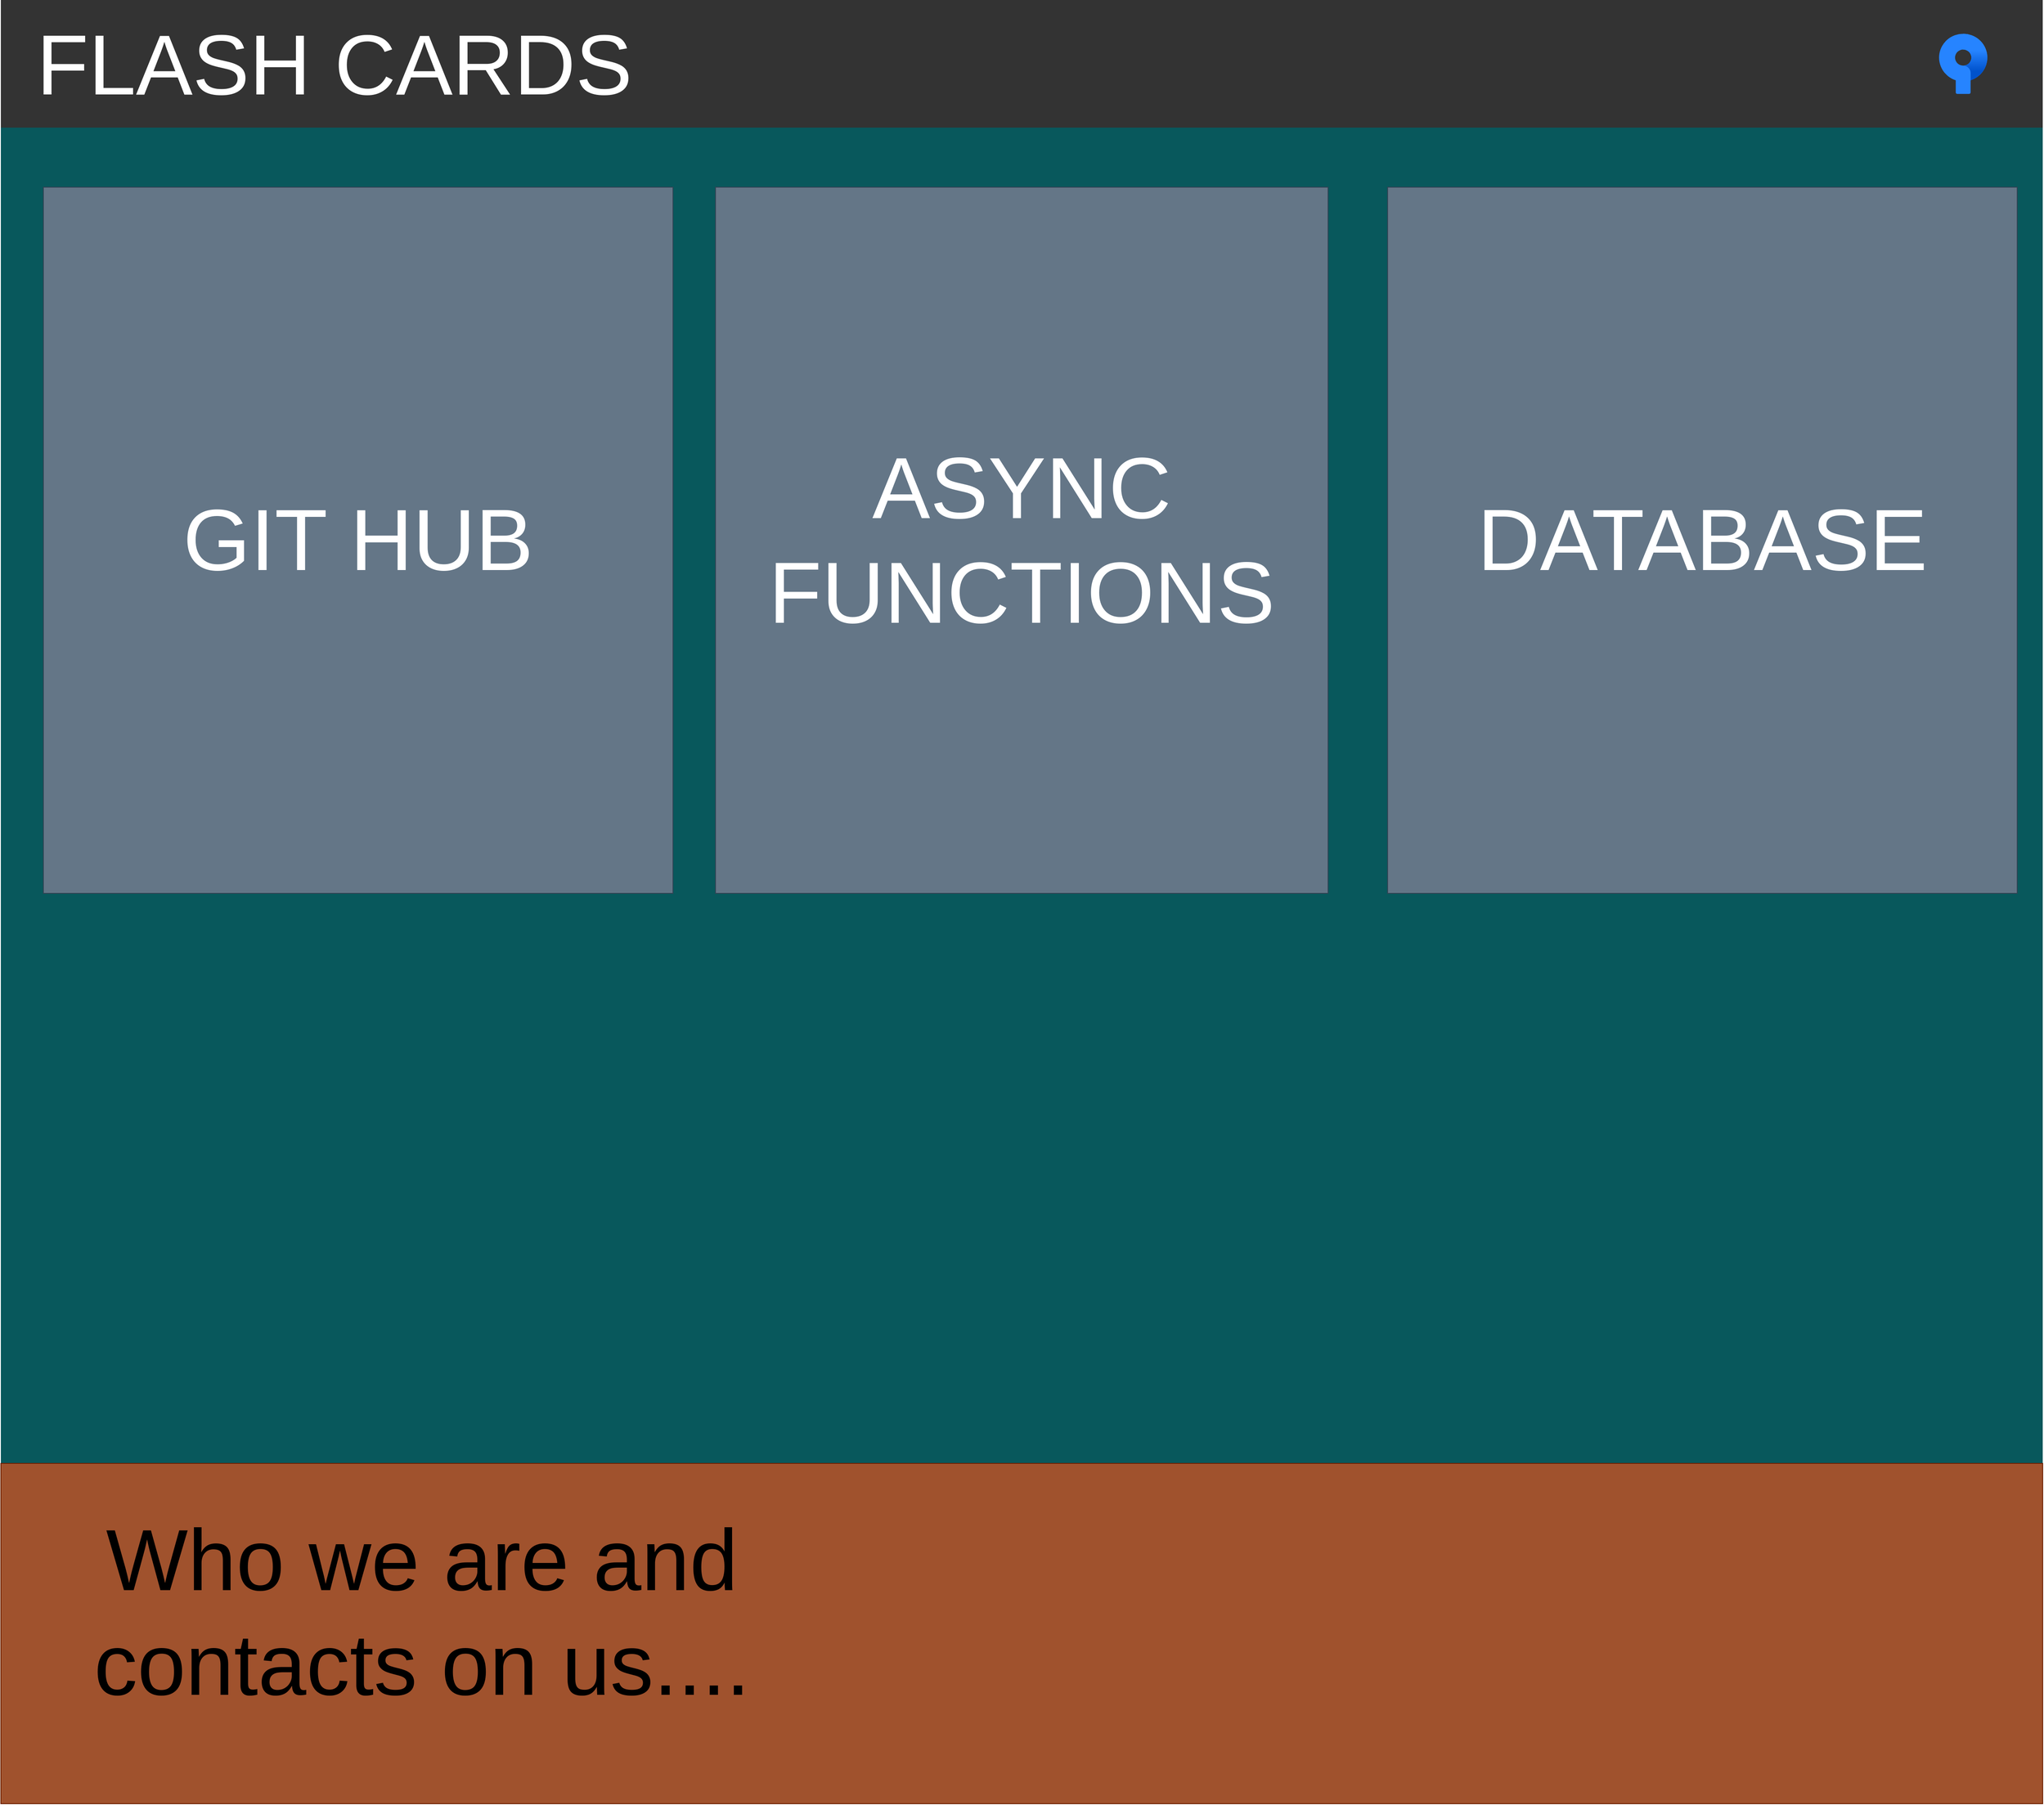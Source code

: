 <mxfile version="17.1.0" type="github">
  <diagram name="Page-1" id="5348f1db-0dfa-24cf-5d06-2057accb5106">
    <mxGraphModel dx="4740" dy="2540" grid="1" gridSize="10" guides="1" tooltips="1" connect="1" arrows="1" fold="1" page="1" pageScale="1.5" pageWidth="826" pageHeight="1169" background="none" math="0" shadow="0">
      <root>
        <mxCell id="0" style=";html=1;" />
        <mxCell id="1" style=";html=1;" parent="0" />
        <mxCell id="55dd390204d0f602-3" value="" style="whiteSpace=wrap;html=1;rounded=0;shadow=0;dashed=0;strokeColor=none;strokeWidth=4;fillColor=#08585C;gradientColor=none;fontFamily=Helvetica;fontSize=100;fontColor=#FFFFFF;align=center;" parent="1" vertex="1">
          <mxGeometry x="200" y="280" width="2400" height="1810" as="geometry" />
        </mxCell>
        <mxCell id="55dd390204d0f602-1" value="&lt;blockquote style=&quot;margin: 0 0 0 40px ; border: none ; padding: 0px&quot;&gt;FLASH CARDS&lt;/blockquote&gt;" style="whiteSpace=wrap;html=1;rounded=0;shadow=0;dashed=0;strokeColor=none;strokeWidth=4;fillColor=#333333;gradientColor=none;fontFamily=Helvetica;fontSize=100;fontColor=#FFFFFF;align=left;" parent="1" vertex="1">
          <mxGeometry x="200" y="130" width="2400" height="150" as="geometry" />
        </mxCell>
        <mxCell id="MdLTqhbY8C-cr0AxBz09-2" value="&lt;span style=&quot;font-size: 102px&quot;&gt;GIT HUB&lt;/span&gt;" style="rounded=0;whiteSpace=wrap;html=1;fillColor=#647687;strokeColor=#314354;fontColor=#ffffff;" vertex="1" parent="1">
          <mxGeometry x="250" y="350" width="740" height="830" as="geometry" />
        </mxCell>
        <mxCell id="MdLTqhbY8C-cr0AxBz09-3" value="&lt;span style=&quot;font-size: 102px&quot;&gt;ASYNC FUNCTIONS&lt;br&gt;&lt;/span&gt;" style="rounded=0;whiteSpace=wrap;html=1;fillColor=#647687;strokeColor=#314354;fontColor=#ffffff;" vertex="1" parent="1">
          <mxGeometry x="1040" y="350" width="720" height="830" as="geometry" />
        </mxCell>
        <mxCell id="MdLTqhbY8C-cr0AxBz09-4" value="&lt;span style=&quot;font-size: 102px&quot;&gt;DATABASE&lt;/span&gt;" style="rounded=0;whiteSpace=wrap;html=1;fillColor=#647687;strokeColor=#314354;fontColor=#ffffff;" vertex="1" parent="1">
          <mxGeometry x="1830" y="350" width="740" height="830" as="geometry" />
        </mxCell>
        <mxCell id="MdLTqhbY8C-cr0AxBz09-5" value="" style="image;image=img/lib/atlassian/Sourcetree_Logo.svg;fontSize=102;" vertex="1" parent="1">
          <mxGeometry x="2478" y="169.5" width="57" height="71" as="geometry" />
        </mxCell>
        <mxCell id="MdLTqhbY8C-cr0AxBz09-7" value="" style="rounded=0;whiteSpace=wrap;html=1;fontSize=102;fillColor=#a0522d;fontColor=#ffffff;strokeColor=#6D1F00;" vertex="1" parent="1">
          <mxGeometry x="200" y="1850" width="2400" height="400" as="geometry" />
        </mxCell>
        <mxCell id="MdLTqhbY8C-cr0AxBz09-15" value="Who we are and contacts on us...." style="text;html=1;strokeColor=none;fillColor=none;align=center;verticalAlign=middle;whiteSpace=wrap;rounded=0;fontSize=102;" vertex="1" parent="1">
          <mxGeometry x="250" y="1940" width="890" height="170" as="geometry" />
        </mxCell>
      </root>
    </mxGraphModel>
  </diagram>
</mxfile>
